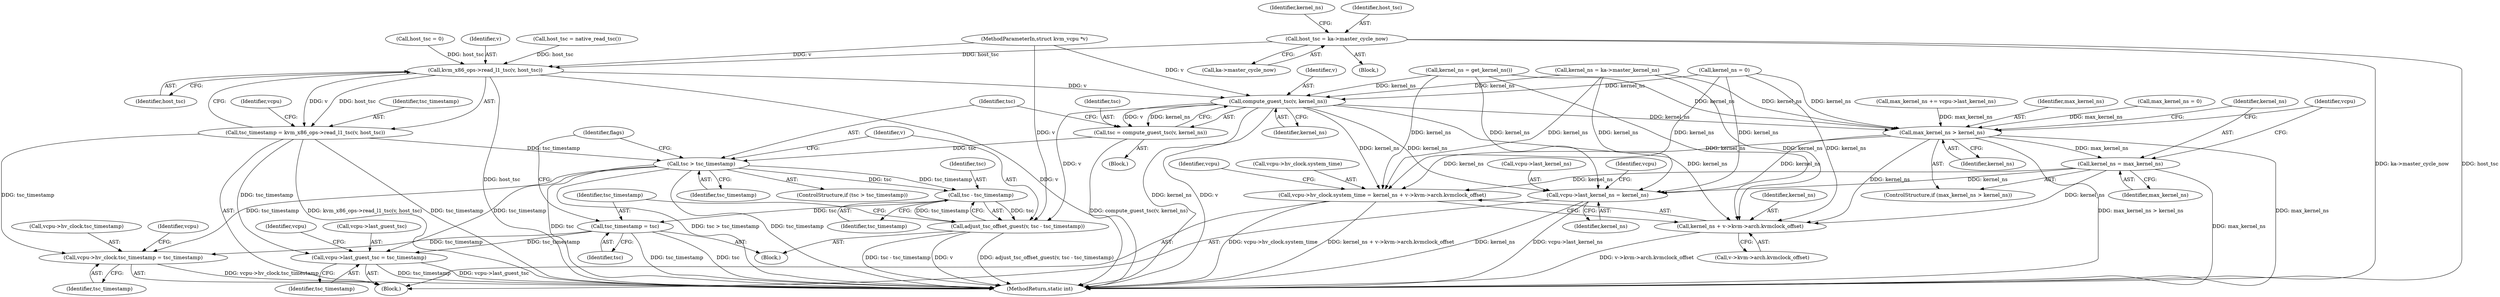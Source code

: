 digraph "0_linux_0b79459b482e85cb7426aa7da683a9f2c97aeae1_0@pointer" {
"1000157" [label="(Call,host_tsc = ka->master_cycle_now)"];
"1000203" [label="(Call,kvm_x86_ops->read_l1_tsc(v, host_tsc))"];
"1000201" [label="(Call,tsc_timestamp = kvm_x86_ops->read_l1_tsc(v, host_tsc))"];
"1000218" [label="(Call,tsc > tsc_timestamp)"];
"1000224" [label="(Call,tsc - tsc_timestamp)"];
"1000222" [label="(Call,adjust_tsc_offset_guest(v, tsc - tsc_timestamp))"];
"1000227" [label="(Call,tsc_timestamp = tsc)"];
"1000320" [label="(Call,vcpu->hv_clock.tsc_timestamp = tsc_timestamp)"];
"1000347" [label="(Call,vcpu->last_guest_tsc = tsc_timestamp)"];
"1000214" [label="(Call,compute_guest_tsc(v, kernel_ns))"];
"1000212" [label="(Call,tsc = compute_guest_tsc(v, kernel_ns))"];
"1000314" [label="(Call,max_kernel_ns > kernel_ns)"];
"1000317" [label="(Call,kernel_ns = max_kernel_ns)"];
"1000327" [label="(Call,vcpu->hv_clock.system_time = kernel_ns + v->kvm->arch.kvmclock_offset)"];
"1000333" [label="(Call,kernel_ns + v->kvm->arch.kvmclock_offset)"];
"1000342" [label="(Call,vcpu->last_kernel_ns = kernel_ns)"];
"1000208" [label="(Identifier,vcpu)"];
"1000210" [label="(Block,)"];
"1000224" [label="(Call,tsc - tsc_timestamp)"];
"1000201" [label="(Call,tsc_timestamp = kvm_x86_ops->read_l1_tsc(v, host_tsc))"];
"1000347" [label="(Call,vcpu->last_guest_tsc = tsc_timestamp)"];
"1000343" [label="(Call,vcpu->last_kernel_ns)"];
"1000335" [label="(Call,v->kvm->arch.kvmclock_offset)"];
"1000163" [label="(Identifier,kernel_ns)"];
"1000320" [label="(Call,vcpu->hv_clock.tsc_timestamp = tsc_timestamp)"];
"1000218" [label="(Call,tsc > tsc_timestamp)"];
"1000228" [label="(Identifier,tsc_timestamp)"];
"1000222" [label="(Call,adjust_tsc_offset_guest(v, tsc - tsc_timestamp))"];
"1000223" [label="(Identifier,v)"];
"1000225" [label="(Identifier,tsc)"];
"1000141" [label="(Call,host_tsc = 0)"];
"1000159" [label="(Call,ka->master_cycle_now)"];
"1000138" [label="(Call,kernel_ns = 0)"];
"1000342" [label="(Call,vcpu->last_kernel_ns = kernel_ns)"];
"1000213" [label="(Identifier,tsc)"];
"1000351" [label="(Identifier,tsc_timestamp)"];
"1000227" [label="(Call,tsc_timestamp = tsc)"];
"1000344" [label="(Identifier,vcpu)"];
"1000318" [label="(Identifier,kernel_ns)"];
"1000110" [label="(MethodParameterIn,struct kvm_vcpu *v)"];
"1000274" [label="(Call,max_kernel_ns += vcpu->last_kernel_ns)"];
"1000317" [label="(Call,kernel_ns = max_kernel_ns)"];
"1000204" [label="(Identifier,v)"];
"1000319" [label="(Identifier,max_kernel_ns)"];
"1000431" [label="(MethodReturn,static int)"];
"1000216" [label="(Identifier,kernel_ns)"];
"1000205" [label="(Identifier,host_tsc)"];
"1000315" [label="(Identifier,max_kernel_ns)"];
"1000202" [label="(Identifier,tsc_timestamp)"];
"1000214" [label="(Call,compute_guest_tsc(v, kernel_ns))"];
"1000158" [label="(Identifier,host_tsc)"];
"1000156" [label="(Block,)"];
"1000219" [label="(Identifier,tsc)"];
"1000348" [label="(Call,vcpu->last_guest_tsc)"];
"1000346" [label="(Identifier,kernel_ns)"];
"1000162" [label="(Call,kernel_ns = ka->master_kernel_ns)"];
"1000229" [label="(Identifier,tsc)"];
"1000221" [label="(Block,)"];
"1000203" [label="(Call,kvm_x86_ops->read_l1_tsc(v, host_tsc))"];
"1000226" [label="(Identifier,tsc_timestamp)"];
"1000327" [label="(Call,vcpu->hv_clock.system_time = kernel_ns + v->kvm->arch.kvmclock_offset)"];
"1000321" [label="(Call,vcpu->hv_clock.tsc_timestamp)"];
"1000215" [label="(Identifier,v)"];
"1000220" [label="(Identifier,tsc_timestamp)"];
"1000334" [label="(Identifier,kernel_ns)"];
"1000349" [label="(Identifier,vcpu)"];
"1000323" [label="(Identifier,vcpu)"];
"1000212" [label="(Call,tsc = compute_guest_tsc(v, kernel_ns))"];
"1000314" [label="(Call,max_kernel_ns > kernel_ns)"];
"1000157" [label="(Call,host_tsc = ka->master_cycle_now)"];
"1000111" [label="(Block,)"];
"1000326" [label="(Identifier,tsc_timestamp)"];
"1000355" [label="(Identifier,vcpu)"];
"1000313" [label="(ControlStructure,if (max_kernel_ns > kernel_ns))"];
"1000195" [label="(Call,host_tsc = native_read_tsc())"];
"1000316" [label="(Identifier,kernel_ns)"];
"1000217" [label="(ControlStructure,if (tsc > tsc_timestamp))"];
"1000198" [label="(Call,kernel_ns = get_kernel_ns())"];
"1000231" [label="(Identifier,flags)"];
"1000330" [label="(Identifier,vcpu)"];
"1000239" [label="(Call,max_kernel_ns = 0)"];
"1000333" [label="(Call,kernel_ns + v->kvm->arch.kvmclock_offset)"];
"1000328" [label="(Call,vcpu->hv_clock.system_time)"];
"1000157" -> "1000156"  [label="AST: "];
"1000157" -> "1000159"  [label="CFG: "];
"1000158" -> "1000157"  [label="AST: "];
"1000159" -> "1000157"  [label="AST: "];
"1000163" -> "1000157"  [label="CFG: "];
"1000157" -> "1000431"  [label="DDG: ka->master_cycle_now"];
"1000157" -> "1000431"  [label="DDG: host_tsc"];
"1000157" -> "1000203"  [label="DDG: host_tsc"];
"1000203" -> "1000201"  [label="AST: "];
"1000203" -> "1000205"  [label="CFG: "];
"1000204" -> "1000203"  [label="AST: "];
"1000205" -> "1000203"  [label="AST: "];
"1000201" -> "1000203"  [label="CFG: "];
"1000203" -> "1000431"  [label="DDG: host_tsc"];
"1000203" -> "1000431"  [label="DDG: v"];
"1000203" -> "1000201"  [label="DDG: v"];
"1000203" -> "1000201"  [label="DDG: host_tsc"];
"1000110" -> "1000203"  [label="DDG: v"];
"1000141" -> "1000203"  [label="DDG: host_tsc"];
"1000195" -> "1000203"  [label="DDG: host_tsc"];
"1000203" -> "1000214"  [label="DDG: v"];
"1000201" -> "1000111"  [label="AST: "];
"1000202" -> "1000201"  [label="AST: "];
"1000208" -> "1000201"  [label="CFG: "];
"1000201" -> "1000431"  [label="DDG: kvm_x86_ops->read_l1_tsc(v, host_tsc)"];
"1000201" -> "1000431"  [label="DDG: tsc_timestamp"];
"1000201" -> "1000218"  [label="DDG: tsc_timestamp"];
"1000201" -> "1000320"  [label="DDG: tsc_timestamp"];
"1000201" -> "1000347"  [label="DDG: tsc_timestamp"];
"1000218" -> "1000217"  [label="AST: "];
"1000218" -> "1000220"  [label="CFG: "];
"1000219" -> "1000218"  [label="AST: "];
"1000220" -> "1000218"  [label="AST: "];
"1000223" -> "1000218"  [label="CFG: "];
"1000231" -> "1000218"  [label="CFG: "];
"1000218" -> "1000431"  [label="DDG: tsc"];
"1000218" -> "1000431"  [label="DDG: tsc > tsc_timestamp"];
"1000218" -> "1000431"  [label="DDG: tsc_timestamp"];
"1000212" -> "1000218"  [label="DDG: tsc"];
"1000218" -> "1000224"  [label="DDG: tsc"];
"1000218" -> "1000224"  [label="DDG: tsc_timestamp"];
"1000218" -> "1000320"  [label="DDG: tsc_timestamp"];
"1000218" -> "1000347"  [label="DDG: tsc_timestamp"];
"1000224" -> "1000222"  [label="AST: "];
"1000224" -> "1000226"  [label="CFG: "];
"1000225" -> "1000224"  [label="AST: "];
"1000226" -> "1000224"  [label="AST: "];
"1000222" -> "1000224"  [label="CFG: "];
"1000224" -> "1000222"  [label="DDG: tsc"];
"1000224" -> "1000222"  [label="DDG: tsc_timestamp"];
"1000224" -> "1000227"  [label="DDG: tsc"];
"1000222" -> "1000221"  [label="AST: "];
"1000223" -> "1000222"  [label="AST: "];
"1000228" -> "1000222"  [label="CFG: "];
"1000222" -> "1000431"  [label="DDG: v"];
"1000222" -> "1000431"  [label="DDG: adjust_tsc_offset_guest(v, tsc - tsc_timestamp)"];
"1000222" -> "1000431"  [label="DDG: tsc - tsc_timestamp"];
"1000214" -> "1000222"  [label="DDG: v"];
"1000110" -> "1000222"  [label="DDG: v"];
"1000227" -> "1000221"  [label="AST: "];
"1000227" -> "1000229"  [label="CFG: "];
"1000228" -> "1000227"  [label="AST: "];
"1000229" -> "1000227"  [label="AST: "];
"1000231" -> "1000227"  [label="CFG: "];
"1000227" -> "1000431"  [label="DDG: tsc_timestamp"];
"1000227" -> "1000431"  [label="DDG: tsc"];
"1000227" -> "1000320"  [label="DDG: tsc_timestamp"];
"1000227" -> "1000347"  [label="DDG: tsc_timestamp"];
"1000320" -> "1000111"  [label="AST: "];
"1000320" -> "1000326"  [label="CFG: "];
"1000321" -> "1000320"  [label="AST: "];
"1000326" -> "1000320"  [label="AST: "];
"1000330" -> "1000320"  [label="CFG: "];
"1000320" -> "1000431"  [label="DDG: vcpu->hv_clock.tsc_timestamp"];
"1000347" -> "1000111"  [label="AST: "];
"1000347" -> "1000351"  [label="CFG: "];
"1000348" -> "1000347"  [label="AST: "];
"1000351" -> "1000347"  [label="AST: "];
"1000355" -> "1000347"  [label="CFG: "];
"1000347" -> "1000431"  [label="DDG: tsc_timestamp"];
"1000347" -> "1000431"  [label="DDG: vcpu->last_guest_tsc"];
"1000214" -> "1000212"  [label="AST: "];
"1000214" -> "1000216"  [label="CFG: "];
"1000215" -> "1000214"  [label="AST: "];
"1000216" -> "1000214"  [label="AST: "];
"1000212" -> "1000214"  [label="CFG: "];
"1000214" -> "1000431"  [label="DDG: kernel_ns"];
"1000214" -> "1000431"  [label="DDG: v"];
"1000214" -> "1000212"  [label="DDG: v"];
"1000214" -> "1000212"  [label="DDG: kernel_ns"];
"1000110" -> "1000214"  [label="DDG: v"];
"1000138" -> "1000214"  [label="DDG: kernel_ns"];
"1000198" -> "1000214"  [label="DDG: kernel_ns"];
"1000162" -> "1000214"  [label="DDG: kernel_ns"];
"1000214" -> "1000314"  [label="DDG: kernel_ns"];
"1000214" -> "1000327"  [label="DDG: kernel_ns"];
"1000214" -> "1000333"  [label="DDG: kernel_ns"];
"1000214" -> "1000342"  [label="DDG: kernel_ns"];
"1000212" -> "1000210"  [label="AST: "];
"1000213" -> "1000212"  [label="AST: "];
"1000219" -> "1000212"  [label="CFG: "];
"1000212" -> "1000431"  [label="DDG: compute_guest_tsc(v, kernel_ns)"];
"1000314" -> "1000313"  [label="AST: "];
"1000314" -> "1000316"  [label="CFG: "];
"1000315" -> "1000314"  [label="AST: "];
"1000316" -> "1000314"  [label="AST: "];
"1000318" -> "1000314"  [label="CFG: "];
"1000323" -> "1000314"  [label="CFG: "];
"1000314" -> "1000431"  [label="DDG: max_kernel_ns"];
"1000314" -> "1000431"  [label="DDG: max_kernel_ns > kernel_ns"];
"1000274" -> "1000314"  [label="DDG: max_kernel_ns"];
"1000239" -> "1000314"  [label="DDG: max_kernel_ns"];
"1000138" -> "1000314"  [label="DDG: kernel_ns"];
"1000198" -> "1000314"  [label="DDG: kernel_ns"];
"1000162" -> "1000314"  [label="DDG: kernel_ns"];
"1000314" -> "1000317"  [label="DDG: max_kernel_ns"];
"1000314" -> "1000327"  [label="DDG: kernel_ns"];
"1000314" -> "1000333"  [label="DDG: kernel_ns"];
"1000314" -> "1000342"  [label="DDG: kernel_ns"];
"1000317" -> "1000313"  [label="AST: "];
"1000317" -> "1000319"  [label="CFG: "];
"1000318" -> "1000317"  [label="AST: "];
"1000319" -> "1000317"  [label="AST: "];
"1000323" -> "1000317"  [label="CFG: "];
"1000317" -> "1000431"  [label="DDG: max_kernel_ns"];
"1000317" -> "1000327"  [label="DDG: kernel_ns"];
"1000317" -> "1000333"  [label="DDG: kernel_ns"];
"1000317" -> "1000342"  [label="DDG: kernel_ns"];
"1000327" -> "1000111"  [label="AST: "];
"1000327" -> "1000333"  [label="CFG: "];
"1000328" -> "1000327"  [label="AST: "];
"1000333" -> "1000327"  [label="AST: "];
"1000344" -> "1000327"  [label="CFG: "];
"1000327" -> "1000431"  [label="DDG: kernel_ns + v->kvm->arch.kvmclock_offset"];
"1000327" -> "1000431"  [label="DDG: vcpu->hv_clock.system_time"];
"1000138" -> "1000327"  [label="DDG: kernel_ns"];
"1000198" -> "1000327"  [label="DDG: kernel_ns"];
"1000162" -> "1000327"  [label="DDG: kernel_ns"];
"1000333" -> "1000335"  [label="CFG: "];
"1000334" -> "1000333"  [label="AST: "];
"1000335" -> "1000333"  [label="AST: "];
"1000333" -> "1000431"  [label="DDG: v->kvm->arch.kvmclock_offset"];
"1000138" -> "1000333"  [label="DDG: kernel_ns"];
"1000198" -> "1000333"  [label="DDG: kernel_ns"];
"1000162" -> "1000333"  [label="DDG: kernel_ns"];
"1000342" -> "1000111"  [label="AST: "];
"1000342" -> "1000346"  [label="CFG: "];
"1000343" -> "1000342"  [label="AST: "];
"1000346" -> "1000342"  [label="AST: "];
"1000349" -> "1000342"  [label="CFG: "];
"1000342" -> "1000431"  [label="DDG: vcpu->last_kernel_ns"];
"1000342" -> "1000431"  [label="DDG: kernel_ns"];
"1000138" -> "1000342"  [label="DDG: kernel_ns"];
"1000198" -> "1000342"  [label="DDG: kernel_ns"];
"1000162" -> "1000342"  [label="DDG: kernel_ns"];
}

